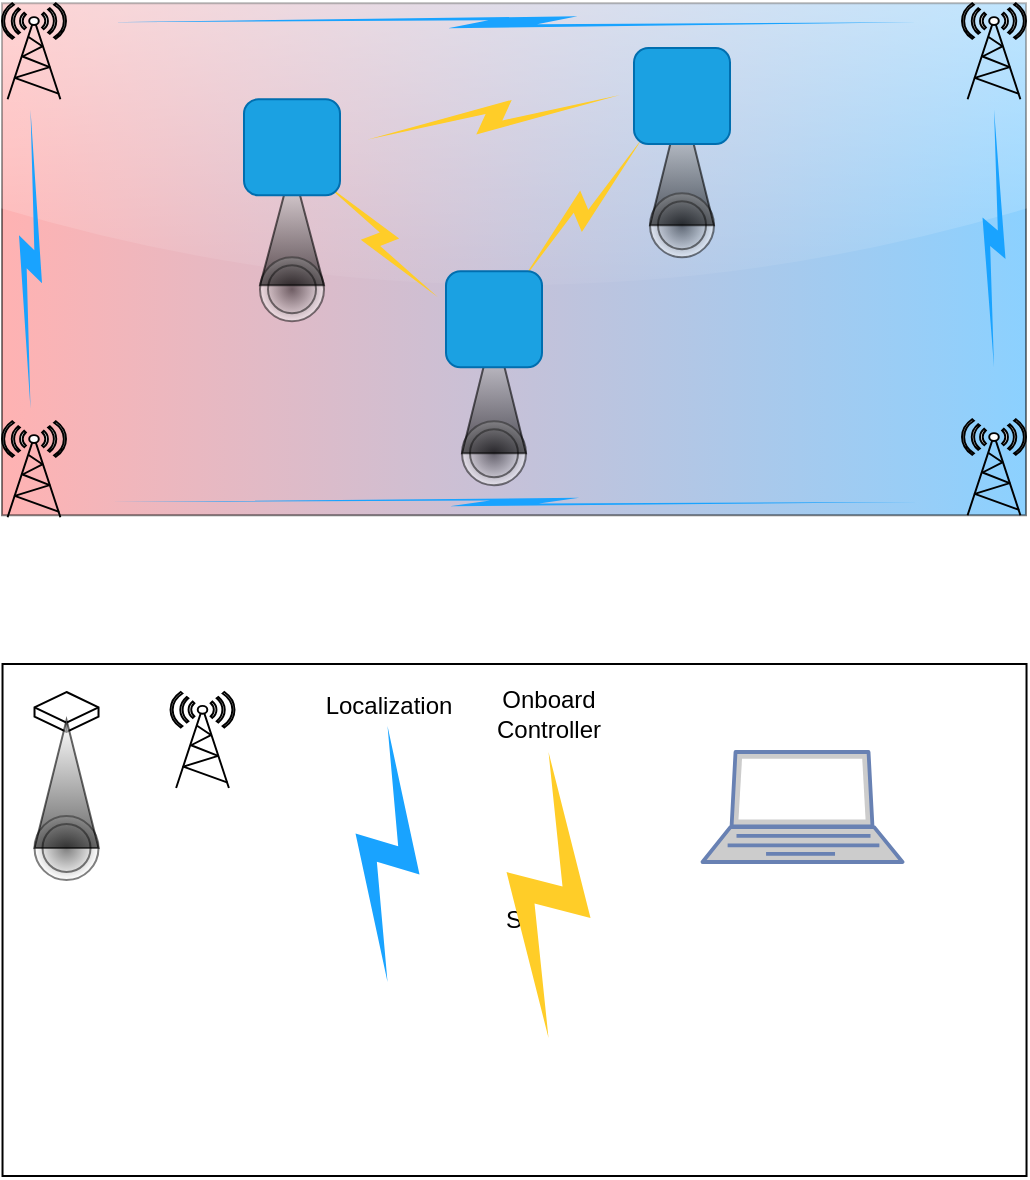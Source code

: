 <mxfile version="24.0.5" type="device" pages="3">
  <diagram id="3228e29e-7158-1315-38df-8450db1d8a1d" name="Main">
    <mxGraphModel dx="1816" dy="2420" grid="1" gridSize="7" guides="1" tooltips="1" connect="1" arrows="1" fold="1" page="1" pageScale="1" pageWidth="1169" pageHeight="827" background="none" math="0" shadow="0">
      <root>
        <mxCell id="0" />
        <mxCell id="1" parent="0" />
        <mxCell id="9ZIgte_eGP6Cs3WeKvQb-21779" value="S" style="rounded=0;whiteSpace=wrap;html=1;glass=0;gradientDirection=east;strokeColor=#000000;fillColor=#FFFFFF;" parent="1" vertex="1">
          <mxGeometry x="357.26" y="-1155" width="512" height="256" as="geometry" />
        </mxCell>
        <mxCell id="9ZIgte_eGP6Cs3WeKvQb-21687" value="" style="rounded=0;whiteSpace=wrap;html=1;glass=1;gradientColor=#19A3FF;fillColor=#FF6666;gradientDirection=east;opacity=50;" parent="1" vertex="1">
          <mxGeometry x="357" y="-1485.38" width="512" height="256" as="geometry" />
        </mxCell>
        <mxCell id="9ZIgte_eGP6Cs3WeKvQb-21750" value="" style="ellipse;shape=doubleEllipse;whiteSpace=wrap;html=1;gradientColor=#FFFFFF;gradientDirection=radial;fillColor=#000000;opacity=50;" parent="1" vertex="1">
          <mxGeometry x="373.26" y="-1079" width="32" height="32" as="geometry" />
        </mxCell>
        <mxCell id="9ZIgte_eGP6Cs3WeKvQb-21751" value="" style="html=1;whiteSpace=wrap;shape=isoCube2;backgroundOutline=1;isoAngle=15;gradientDirection=south;" parent="1" vertex="1">
          <mxGeometry x="373.26" y="-1141" width="32" height="20" as="geometry" />
        </mxCell>
        <mxCell id="9ZIgte_eGP6Cs3WeKvQb-21752" value="" style="triangle;whiteSpace=wrap;html=1;rotation=-90;gradientColor=default;gradientDirection=west;fillColor=default;opacity=60;" parent="1" vertex="1">
          <mxGeometry x="357.26" y="-1111" width="64" height="32" as="geometry" />
        </mxCell>
        <mxCell id="9ZIgte_eGP6Cs3WeKvQb-21759" value="" style="ellipse;shape=doubleEllipse;whiteSpace=wrap;html=1;gradientColor=#FFFFFF;gradientDirection=radial;fillColor=#000000;opacity=50;" parent="1" vertex="1">
          <mxGeometry x="587" y="-1276.38" width="32" height="32" as="geometry" />
        </mxCell>
        <mxCell id="9ZIgte_eGP6Cs3WeKvQb-21761" value="" style="triangle;whiteSpace=wrap;html=1;rotation=-90;gradientColor=default;gradientDirection=west;fillColor=default;opacity=60;" parent="1" vertex="1">
          <mxGeometry x="571" y="-1308.38" width="64" height="32" as="geometry" />
        </mxCell>
        <mxCell id="9ZIgte_eGP6Cs3WeKvQb-21762" value="" style="ellipse;shape=doubleEllipse;whiteSpace=wrap;html=1;gradientColor=#FFFFFF;gradientDirection=radial;fillColor=#000000;opacity=50;" parent="1" vertex="1">
          <mxGeometry x="681" y="-1390.38" width="32" height="32" as="geometry" />
        </mxCell>
        <mxCell id="9ZIgte_eGP6Cs3WeKvQb-21764" value="" style="triangle;whiteSpace=wrap;html=1;rotation=-90;gradientColor=default;gradientDirection=west;fillColor=default;opacity=60;" parent="1" vertex="1">
          <mxGeometry x="665" y="-1422.38" width="64" height="32" as="geometry" />
        </mxCell>
        <mxCell id="9ZIgte_eGP6Cs3WeKvQb-21765" value="" style="ellipse;shape=doubleEllipse;whiteSpace=wrap;html=1;gradientColor=#FFFFFF;gradientDirection=radial;fillColor=#000000;opacity=50;" parent="1" vertex="1">
          <mxGeometry x="486" y="-1358.38" width="32" height="32" as="geometry" />
        </mxCell>
        <mxCell id="9ZIgte_eGP6Cs3WeKvQb-21767" value="" style="triangle;whiteSpace=wrap;html=1;rotation=-90;gradientColor=default;gradientDirection=west;fillColor=default;opacity=60;" parent="1" vertex="1">
          <mxGeometry x="472" y="-1390.38" width="60" height="32" as="geometry" />
        </mxCell>
        <mxCell id="9ZIgte_eGP6Cs3WeKvQb-21774" value="" style="verticalAlign=top;verticalLabelPosition=bottom;labelPosition=center;align=center;html=1;outlineConnect=0;gradientDirection=north;strokeWidth=2;shape=mxgraph.networks.radio_tower;" parent="1" vertex="1">
          <mxGeometry x="357" y="-1485.38" width="32" height="48" as="geometry" />
        </mxCell>
        <mxCell id="9ZIgte_eGP6Cs3WeKvQb-21775" value="" style="verticalAlign=top;verticalLabelPosition=bottom;labelPosition=center;align=center;html=1;outlineConnect=0;gradientDirection=north;strokeWidth=2;shape=mxgraph.networks.radio_tower;" parent="1" vertex="1">
          <mxGeometry x="441.26" y="-1141" width="32" height="48" as="geometry" />
        </mxCell>
        <mxCell id="9ZIgte_eGP6Cs3WeKvQb-21777" value="" style="verticalAlign=top;verticalLabelPosition=bottom;labelPosition=center;align=center;html=1;outlineConnect=0;gradientDirection=north;strokeWidth=2;shape=mxgraph.networks.radio_tower;" parent="1" vertex="1">
          <mxGeometry x="357" y="-1276.38" width="32" height="48" as="geometry" />
        </mxCell>
        <mxCell id="9ZIgte_eGP6Cs3WeKvQb-21778" value="" style="verticalAlign=top;verticalLabelPosition=bottom;labelPosition=center;align=center;html=1;outlineConnect=0;gradientDirection=north;strokeWidth=2;shape=mxgraph.networks.radio_tower;" parent="1" vertex="1">
          <mxGeometry x="837" y="-1277.38" width="32" height="48" as="geometry" />
        </mxCell>
        <mxCell id="9ZIgte_eGP6Cs3WeKvQb-21782" value="" style="verticalAlign=top;verticalLabelPosition=bottom;labelPosition=center;align=center;html=1;outlineConnect=0;gradientDirection=north;strokeWidth=2;shape=mxgraph.networks.comm_link;fillColor=#FFCD28;strokeColor=none;gradientColor=none;rotation=80;" parent="1" vertex="1">
          <mxGeometry x="596" y="-1492.38" width="14" height="128" as="geometry" />
        </mxCell>
        <mxCell id="9ZIgte_eGP6Cs3WeKvQb-21785" value="" style="verticalAlign=top;verticalLabelPosition=bottom;labelPosition=center;align=center;html=1;outlineConnect=0;gradientDirection=north;strokeWidth=2;shape=mxgraph.networks.radio_tower;" parent="1" vertex="1">
          <mxGeometry x="837" y="-1485.38" width="32" height="48" as="geometry" />
        </mxCell>
        <mxCell id="9ZIgte_eGP6Cs3WeKvQb-21786" value="Localization" style="text;html=1;align=center;verticalAlign=middle;resizable=0;points=[];autosize=1;strokeColor=none;fillColor=none;" parent="1" vertex="1">
          <mxGeometry x="508.26" y="-1152" width="84" height="35" as="geometry" />
        </mxCell>
        <mxCell id="9ZIgte_eGP6Cs3WeKvQb-21787" value="" style="verticalAlign=top;verticalLabelPosition=bottom;labelPosition=center;align=center;html=1;outlineConnect=0;gradientDirection=north;strokeWidth=2;shape=mxgraph.networks.comm_link;fillColor=#19A3FF;strokeColor=none;" parent="1" vertex="1">
          <mxGeometry x="533.76" y="-1124" width="32" height="128" as="geometry" />
        </mxCell>
        <mxCell id="9ZIgte_eGP6Cs3WeKvQb-21788" value="Onboard&lt;br&gt;Controller" style="text;html=1;align=center;verticalAlign=middle;resizable=0;points=[];autosize=1;strokeColor=none;fillColor=none;" parent="1" vertex="1">
          <mxGeometry x="595.26" y="-1154.5" width="70" height="49" as="geometry" />
        </mxCell>
        <mxCell id="9ZIgte_eGP6Cs3WeKvQb-21791" value="" style="verticalAlign=top;verticalLabelPosition=bottom;labelPosition=center;align=center;html=1;outlineConnect=0;gradientDirection=north;strokeWidth=2;shape=mxgraph.networks.comm_link;fillColor=#FFCD28;strokeColor=none;gradientColor=none;rotation=135;" parent="1" vertex="1">
          <mxGeometry x="539" y="-1408.38" width="14" height="82" as="geometry" />
        </mxCell>
        <mxCell id="9ZIgte_eGP6Cs3WeKvQb-21793" value="" style="verticalAlign=top;verticalLabelPosition=bottom;labelPosition=center;align=center;html=1;outlineConnect=0;gradientDirection=north;strokeWidth=2;shape=mxgraph.networks.comm_link;fillColor=#FFCD28;strokeColor=none;gradientColor=none;rotation=40;" parent="1" vertex="1">
          <mxGeometry x="639.5" y="-1429.38" width="14" height="96" as="geometry" />
        </mxCell>
        <mxCell id="9ZIgte_eGP6Cs3WeKvQb-21795" value="" style="verticalAlign=top;verticalLabelPosition=bottom;labelPosition=center;align=center;html=1;outlineConnect=0;gradientDirection=north;strokeWidth=2;shape=mxgraph.networks.comm_link;fillColor=#FFCD28;strokeColor=none;gradientColor=none;rotation=0;" parent="1" vertex="1">
          <mxGeometry x="609.26" y="-1111" width="42" height="143" as="geometry" />
        </mxCell>
        <mxCell id="9ZIgte_eGP6Cs3WeKvQb-21796" value="" style="verticalAlign=top;verticalLabelPosition=bottom;labelPosition=center;align=center;html=1;outlineConnect=0;gradientDirection=north;strokeWidth=2;shape=mxgraph.networks.comm_link;fillColor=#19A3FF;strokeColor=none;rotation=90;" parent="1" vertex="1">
          <mxGeometry x="609.38" y="-1678.38" width="6" height="405" as="geometry" />
        </mxCell>
        <mxCell id="9ZIgte_eGP6Cs3WeKvQb-21797" value="" style="verticalAlign=top;verticalLabelPosition=bottom;labelPosition=center;align=center;html=1;outlineConnect=0;gradientDirection=north;strokeWidth=2;shape=mxgraph.networks.comm_link;fillColor=#19A3FF;strokeColor=none;rotation=90;" parent="1" vertex="1">
          <mxGeometry x="611.13" y="-1438.5" width="4.25" height="405" as="geometry" />
        </mxCell>
        <mxCell id="9ZIgte_eGP6Cs3WeKvQb-21798" value="" style="verticalAlign=top;verticalLabelPosition=bottom;labelPosition=center;align=center;html=1;outlineConnect=0;gradientDirection=north;strokeWidth=2;shape=mxgraph.networks.comm_link;fillColor=#19A3FF;strokeColor=none;rotation=0;" parent="1" vertex="1">
          <mxGeometry x="365.5" y="-1432.13" width="11.5" height="149.5" as="geometry" />
        </mxCell>
        <mxCell id="9ZIgte_eGP6Cs3WeKvQb-21799" value="" style="verticalAlign=top;verticalLabelPosition=bottom;labelPosition=center;align=center;html=1;outlineConnect=0;gradientDirection=north;strokeWidth=2;shape=mxgraph.networks.comm_link;fillColor=#19A3FF;strokeColor=none;rotation=0;" parent="1" vertex="1">
          <mxGeometry x="847.25" y="-1432.38" width="11.5" height="129" as="geometry" />
        </mxCell>
        <mxCell id="9ZIgte_eGP6Cs3WeKvQb-21800" value="" style="fontColor=#0066CC;verticalAlign=top;verticalLabelPosition=bottom;labelPosition=center;align=center;html=1;outlineConnect=0;fillColor=#CCCCCC;strokeColor=#6881B3;gradientColor=none;gradientDirection=north;strokeWidth=2;shape=mxgraph.networks.laptop;" parent="1" vertex="1">
          <mxGeometry x="707.26" y="-1111" width="100" height="55" as="geometry" />
        </mxCell>
        <mxCell id="wJ12J2Tnx4nt86BV1SXh-1" value="" style="rounded=1;whiteSpace=wrap;html=1;fillColor=#1ba1e2;fontColor=#ffffff;strokeColor=#006EAF;" parent="1" vertex="1">
          <mxGeometry x="673" y="-1463" width="48" height="48" as="geometry" />
        </mxCell>
        <mxCell id="wJ12J2Tnx4nt86BV1SXh-2" value="" style="shape=image;html=1;verticalAlign=top;verticalLabelPosition=bottom;labelBackgroundColor=#ffffff;imageAspect=0;aspect=fixed;image=https://cdn1.iconfinder.com/data/icons/vehicle-37/24/Drone-128.png" parent="1" vertex="1">
          <mxGeometry x="681" y="-1455" width="32" height="32" as="geometry" />
        </mxCell>
        <mxCell id="wJ12J2Tnx4nt86BV1SXh-11" value="" style="rounded=1;whiteSpace=wrap;html=1;fillColor=#1ba1e2;fontColor=#ffffff;strokeColor=#006EAF;" parent="1" vertex="1">
          <mxGeometry x="478" y="-1437.38" width="48" height="48" as="geometry" />
        </mxCell>
        <mxCell id="wJ12J2Tnx4nt86BV1SXh-12" value="" style="shape=image;html=1;verticalAlign=top;verticalLabelPosition=bottom;labelBackgroundColor=#ffffff;imageAspect=0;aspect=fixed;image=https://cdn1.iconfinder.com/data/icons/vehicle-37/24/Drone-128.png" parent="1" vertex="1">
          <mxGeometry x="486" y="-1429.38" width="32" height="32" as="geometry" />
        </mxCell>
        <mxCell id="wJ12J2Tnx4nt86BV1SXh-13" value="" style="rounded=1;whiteSpace=wrap;html=1;fillColor=#1ba1e2;fontColor=#ffffff;strokeColor=#006EAF;" parent="1" vertex="1">
          <mxGeometry x="579" y="-1351.38" width="48" height="48" as="geometry" />
        </mxCell>
        <mxCell id="wJ12J2Tnx4nt86BV1SXh-14" value="" style="shape=image;html=1;verticalAlign=top;verticalLabelPosition=bottom;labelBackgroundColor=#ffffff;imageAspect=0;aspect=fixed;image=https://cdn1.iconfinder.com/data/icons/vehicle-37/24/Drone-128.png" parent="1" vertex="1">
          <mxGeometry x="587" y="-1343.38" width="32" height="32" as="geometry" />
        </mxCell>
      </root>
    </mxGraphModel>
  </diagram>
  <diagram id="abylQsp0k-ore7WknI2Y" name="Pipeline">
    <mxGraphModel dx="-745" dy="2664" grid="1" gridSize="10" guides="1" tooltips="1" connect="1" arrows="1" fold="1" page="1" pageScale="1" pageWidth="850" pageHeight="1100" math="0" shadow="0">
      <root>
        <mxCell id="0" />
        <mxCell id="1" parent="0" />
        <mxCell id="Kj5KFgZ0lVW4899rqYF9-1" value="" style="rounded=1;whiteSpace=wrap;html=1;fillColor=#b0e3e6;strokeColor=#0e8088;" parent="1" vertex="1">
          <mxGeometry x="2157" y="-1810" width="431" height="562.12" as="geometry" />
        </mxCell>
        <mxCell id="Kj5KFgZ0lVW4899rqYF9-2" value="Crazyflie" style="rounded=1;whiteSpace=wrap;html=1;" parent="1" vertex="1">
          <mxGeometry x="2244.5" y="-1522" width="256" height="128" as="geometry" />
        </mxCell>
        <mxCell id="Kj5KFgZ0lVW4899rqYF9-3" value="STM32" style="rounded=0;whiteSpace=wrap;html=1;fillColor=#1ba1e2;fontColor=#ffffff;strokeColor=#006EAF;" parent="1" vertex="1">
          <mxGeometry x="2286.5" y="-1482" width="48" height="48" as="geometry" />
        </mxCell>
        <mxCell id="IKYmzdzaYqqCpakKSA4x-17" style="edgeStyle=orthogonalEdgeStyle;rounded=0;orthogonalLoop=1;jettySize=auto;html=1;exitX=1;exitY=1;exitDx=0;exitDy=0;strokeColor=#ff0000;align=center;verticalAlign=middle;fontFamily=Helvetica;fontSize=11;fontColor=default;labelBackgroundColor=default;endArrow=classic;flowAnimation=1;entryX=-0.002;entryY=0.694;entryDx=0;entryDy=0;entryPerimeter=0;strokeWidth=3;opacity=50;dashed=1;dashPattern=1 1;" edge="1" parent="1" source="Kj5KFgZ0lVW4899rqYF9-4" target="Kj5KFgZ0lVW4899rqYF9-12">
          <mxGeometry relative="1" as="geometry">
            <mxPoint x="2731" y="-997.88" as="targetPoint" />
            <Array as="points">
              <mxPoint x="2621" y="-1433.88" />
              <mxPoint x="2621" y="-727.88" />
              <mxPoint x="2921" y="-727.88" />
              <mxPoint x="2921" y="-1065.88" />
            </Array>
          </mxGeometry>
        </mxCell>
        <mxCell id="Kj5KFgZ0lVW4899rqYF9-4" value="NRF51" style="rounded=0;whiteSpace=wrap;html=1;fillColor=#1ba1e2;fontColor=#ffffff;strokeColor=#006EAF;" parent="1" vertex="1">
          <mxGeometry x="2426.5" y="-1482" width="48" height="48" as="geometry" />
        </mxCell>
        <mxCell id="Kj5KFgZ0lVW4899rqYF9-5" value="AI Deck" style="rounded=1;whiteSpace=wrap;html=1;" parent="1" vertex="1">
          <mxGeometry x="2239.5" y="-1759" width="266" height="171" as="geometry" />
        </mxCell>
        <mxCell id="Kj5KFgZ0lVW4899rqYF9-6" value="&lt;font style=&quot;font-size: 12px;&quot;&gt;Loco&lt;/font&gt;" style="rounded=1;whiteSpace=wrap;html=1;" parent="1" vertex="1">
          <mxGeometry x="2243" y="-1382" width="259" height="32.38" as="geometry" />
        </mxCell>
        <mxCell id="Kj5KFgZ0lVW4899rqYF9-7" value="GAP8" style="rounded=0;whiteSpace=wrap;html=1;fillColor=#1ba1e2;fontColor=#ffffff;strokeColor=#006EAF;" parent="1" vertex="1">
          <mxGeometry x="2286.5" y="-1691" width="48" height="48" as="geometry" />
        </mxCell>
        <mxCell id="Kj5KFgZ0lVW4899rqYF9-8" value="NINA" style="rounded=0;whiteSpace=wrap;html=1;fillColor=#1ba1e2;fontColor=#ffffff;strokeColor=#006EAF;" parent="1" vertex="1">
          <mxGeometry x="2426.5" y="-1692" width="48" height="48" as="geometry" />
        </mxCell>
        <mxCell id="Kj5KFgZ0lVW4899rqYF9-9" value="" style="rounded=1;whiteSpace=wrap;html=1;fillColor=#b0e3e6;strokeColor=#0e8088;" parent="1" vertex="1">
          <mxGeometry x="2892" y="-1687.88" width="909" height="980" as="geometry" />
        </mxCell>
        <mxCell id="Kj5KFgZ0lVW4899rqYF9-10" value="" style="fontColor=#0066CC;verticalAlign=top;verticalLabelPosition=bottom;labelPosition=center;align=center;html=1;outlineConnect=0;fillColor=#CCCCCC;strokeColor=#6881B3;gradientColor=none;gradientDirection=north;strokeWidth=2;shape=mxgraph.networks.laptop;aspect=fixed;" parent="1" vertex="1">
          <mxGeometry x="3411" y="-918.68" width="256" height="140.8" as="geometry" />
        </mxCell>
        <mxCell id="Kj5KFgZ0lVW4899rqYF9-11" style="edgeStyle=orthogonalEdgeStyle;rounded=0;orthogonalLoop=1;jettySize=auto;html=1;entryX=1;entryY=0.5;entryDx=0;entryDy=0;fillColor=#008a00;strokeColor=#000000;strokeWidth=4;flowAnimation=1;opacity=25;" parent="1" source="Kj5KFgZ0lVW4899rqYF9-12" target="Kj5KFgZ0lVW4899rqYF9-4" edge="1">
          <mxGeometry relative="1" as="geometry">
            <Array as="points">
              <mxPoint x="2647" y="-1102.88" />
              <mxPoint x="2647" y="-1457.88" />
            </Array>
          </mxGeometry>
        </mxCell>
        <mxCell id="IKYmzdzaYqqCpakKSA4x-10" style="edgeStyle=orthogonalEdgeStyle;rounded=0;orthogonalLoop=1;jettySize=auto;html=1;strokeColor=#005700;align=center;verticalAlign=middle;fontFamily=Helvetica;fontSize=11;fontColor=default;labelBackgroundColor=default;endArrow=classic;flowAnimation=1;strokeWidth=3;fillColor=#008a00;entryX=1.016;entryY=0.101;entryDx=0;entryDy=0;entryPerimeter=0;" edge="1" parent="1" target="Kj5KFgZ0lVW4899rqYF9-4">
          <mxGeometry relative="1" as="geometry">
            <mxPoint x="2922" y="-1086.64" as="sourcePoint" />
            <mxPoint x="2611" y="-1477.88" as="targetPoint" />
            <Array as="points">
              <mxPoint x="2791" y="-1086.88" />
              <mxPoint x="2791" y="-1477.88" />
              <mxPoint x="2631" y="-1477.88" />
            </Array>
          </mxGeometry>
        </mxCell>
        <mxCell id="Kj5KFgZ0lVW4899rqYF9-12" value="" style="html=1;strokeWidth=1;shadow=0;dashed=0;shape=mxgraph.ios7.misc.bluetooth;fillColor=#007AFF;strokeColor=none;buttonText=;strokeColor2=#222222;fontColor=#222222;fontSize=8;verticalLabelPosition=bottom;verticalAlign=top;align=center;sketch=0;" parent="1" vertex="1">
          <mxGeometry x="2920" y="-1130.5" width="81" height="92.62" as="geometry" />
        </mxCell>
        <mxCell id="Kj5KFgZ0lVW4899rqYF9-13" value="" style="html=1;verticalLabelPosition=bottom;align=center;labelBackgroundColor=#ffffff;verticalAlign=top;strokeWidth=2;strokeColor=#0080F0;shadow=0;dashed=0;shape=mxgraph.ios7.icons.wifi;pointerEvents=1;aspect=fixed;" parent="1" vertex="1">
          <mxGeometry x="2937" y="-1611.8" width="64" height="53.92" as="geometry" />
        </mxCell>
        <mxCell id="Kj5KFgZ0lVW4899rqYF9-14" value="Himax&lt;br&gt;320×320" style="rounded=0;whiteSpace=wrap;html=1;fillColor=#1ba1e2;fontColor=#ffffff;strokeColor=#006EAF;" parent="1" vertex="1">
          <mxGeometry x="2356.5" y="-1789" width="48" height="48" as="geometry" />
        </mxCell>
        <mxCell id="Kj5KFgZ0lVW4899rqYF9-17" value="Business&lt;br&gt;Logic" style="text;html=1;align=center;verticalAlign=middle;resizable=0;points=[];autosize=1;strokeColor=none;fillColor=none;" parent="1" vertex="1">
          <mxGeometry x="3541" y="-1239.88" width="70" height="40" as="geometry" />
        </mxCell>
        <mxCell id="Kj5KFgZ0lVW4899rqYF9-18" value="" style="rounded=0;whiteSpace=wrap;html=1;" parent="1" vertex="1">
          <mxGeometry x="3109" y="-1254.88" width="210" height="128.62" as="geometry" />
        </mxCell>
        <mxCell id="Kj5KFgZ0lVW4899rqYF9-19" value="&lt;div&gt;gap8.bin&lt;/div&gt;" style="ellipse;whiteSpace=wrap;html=1;" parent="1" vertex="1">
          <mxGeometry x="3011" y="-1206.07" width="63" height="31" as="geometry" />
        </mxCell>
        <mxCell id="Kj5KFgZ0lVW4899rqYF9-20" value="&lt;div&gt;stm32.bin&lt;/div&gt;" style="ellipse;whiteSpace=wrap;html=1;" parent="1" vertex="1">
          <mxGeometry x="3011" y="-1043.88" width="63" height="31" as="geometry" />
        </mxCell>
        <mxCell id="Kj5KFgZ0lVW4899rqYF9-21" value="" style="rounded=0;whiteSpace=wrap;html=1;" parent="1" vertex="1">
          <mxGeometry x="3116" y="-1064.88" width="210" height="128.62" as="geometry" />
        </mxCell>
        <mxCell id="Kj5KFgZ0lVW4899rqYF9-22" value="" style="rounded=0;whiteSpace=wrap;html=1;" parent="1" vertex="1">
          <mxGeometry x="3417.5" y="-1199.88" width="329" height="222" as="geometry" />
        </mxCell>
        <mxCell id="Kj5KFgZ0lVW4899rqYF9-23" value="main.c" style="ellipse;whiteSpace=wrap;html=1;" parent="1" vertex="1">
          <mxGeometry x="3235" y="-1165.88" width="63" height="31" as="geometry" />
        </mxCell>
        <mxCell id="AtxhRvOjIkDFr8ttRG78-26" style="edgeStyle=orthogonalEdgeStyle;rounded=0;orthogonalLoop=1;jettySize=auto;html=1;exitX=0.5;exitY=0;exitDx=0;exitDy=0;entryX=0.5;entryY=1;entryDx=0;entryDy=0;strokeColor=default;align=center;verticalAlign=middle;fontFamily=Helvetica;fontSize=11;fontColor=default;labelBackgroundColor=default;endArrow=classic;flowAnimation=1;" edge="1" parent="1" source="Kj5KFgZ0lVW4899rqYF9-25" target="Kj5KFgZ0lVW4899rqYF9-26">
          <mxGeometry relative="1" as="geometry" />
        </mxCell>
        <mxCell id="Kj5KFgZ0lVW4899rqYF9-25" value="&lt;div&gt;stm32_lib.c&lt;/div&gt;" style="ellipse;whiteSpace=wrap;html=1;" parent="1" vertex="1">
          <mxGeometry x="3242" y="-987.07" width="63" height="31" as="geometry" />
        </mxCell>
        <mxCell id="Kj5KFgZ0lVW4899rqYF9-26" value="main.c" style="ellipse;whiteSpace=wrap;html=1;" parent="1" vertex="1">
          <mxGeometry x="3242" y="-1047.07" width="63" height="31" as="geometry" />
        </mxCell>
        <mxCell id="AtxhRvOjIkDFr8ttRG78-24" style="edgeStyle=orthogonalEdgeStyle;rounded=0;orthogonalLoop=1;jettySize=auto;html=1;exitX=0.5;exitY=1;exitDx=0;exitDy=0;strokeColor=default;align=center;verticalAlign=middle;fontFamily=Helvetica;fontSize=11;fontColor=default;labelBackgroundColor=default;endArrow=classic;flowAnimation=1;" edge="1" parent="1" source="Kj5KFgZ0lVW4899rqYF9-28" target="Kj5KFgZ0lVW4899rqYF9-23">
          <mxGeometry relative="1" as="geometry" />
        </mxCell>
        <mxCell id="Kj5KFgZ0lVW4899rqYF9-28" value="&lt;div&gt;gap8_lib.c&lt;/div&gt;" style="ellipse;whiteSpace=wrap;html=1;" parent="1" vertex="1">
          <mxGeometry x="3235" y="-1242.88" width="63" height="31" as="geometry" />
        </mxCell>
        <mxCell id="Kj5KFgZ0lVW4899rqYF9-29" style="edgeStyle=orthogonalEdgeStyle;rounded=0;orthogonalLoop=1;jettySize=auto;html=1;exitX=0.5;exitY=1;exitDx=0;exitDy=0;exitPerimeter=0;entryX=0.5;entryY=1;entryDx=0;entryDy=0;flowAnimation=1;" parent="1" source="Kj5KFgZ0lVW4899rqYF9-30" target="Kj5KFgZ0lVW4899rqYF9-20" edge="1">
          <mxGeometry relative="1" as="geometry">
            <Array as="points">
              <mxPoint x="3162" y="-952.88" />
              <mxPoint x="3162" y="-917.88" />
              <mxPoint x="3043" y="-917.88" />
            </Array>
          </mxGeometry>
        </mxCell>
        <mxCell id="Kj5KFgZ0lVW4899rqYF9-30" value="BUILD&lt;br&gt;gap32" style="shape=cylinder3;whiteSpace=wrap;html=1;boundedLbl=1;backgroundOutline=1;size=15;" parent="1" vertex="1">
          <mxGeometry x="3140" y="-1028.38" width="57" height="75.31" as="geometry" />
        </mxCell>
        <mxCell id="Kj5KFgZ0lVW4899rqYF9-31" style="edgeStyle=orthogonalEdgeStyle;rounded=0;orthogonalLoop=1;jettySize=auto;html=1;exitX=0.5;exitY=1;exitDx=0;exitDy=0;exitPerimeter=0;entryX=0.5;entryY=1;entryDx=0;entryDy=0;flowAnimation=1;" parent="1" source="Kj5KFgZ0lVW4899rqYF9-32" target="Kj5KFgZ0lVW4899rqYF9-19" edge="1">
          <mxGeometry relative="1" as="geometry">
            <Array as="points">
              <mxPoint x="3162" y="-1106.88" />
              <mxPoint x="3043" y="-1106.88" />
            </Array>
          </mxGeometry>
        </mxCell>
        <mxCell id="Kj5KFgZ0lVW4899rqYF9-32" value="BUILD&lt;br&gt;gap8" style="shape=cylinder3;whiteSpace=wrap;html=1;boundedLbl=1;backgroundOutline=1;size=15;" parent="1" vertex="1">
          <mxGeometry x="3133" y="-1225.88" width="57" height="84" as="geometry" />
        </mxCell>
        <mxCell id="AtxhRvOjIkDFr8ttRG78-23" style="edgeStyle=orthogonalEdgeStyle;rounded=0;orthogonalLoop=1;jettySize=auto;html=1;exitX=0;exitY=0.5;exitDx=0;exitDy=0;strokeColor=default;align=center;verticalAlign=middle;fontFamily=Helvetica;fontSize=11;fontColor=default;labelBackgroundColor=default;endArrow=classic;flowAnimation=1;" edge="1" parent="1" source="Kj5KFgZ0lVW4899rqYF9-34" target="Kj5KFgZ0lVW4899rqYF9-23">
          <mxGeometry relative="1" as="geometry" />
        </mxCell>
        <mxCell id="XlngGC2TMZ_8KCzDN6Xe-7" style="edgeStyle=orthogonalEdgeStyle;rounded=0;orthogonalLoop=1;jettySize=auto;html=1;exitX=1;exitY=0.5;exitDx=0;exitDy=0;entryX=0.5;entryY=1;entryDx=0;entryDy=0;strokeColor=default;align=center;verticalAlign=middle;fontFamily=Helvetica;fontSize=11;fontColor=default;labelBackgroundColor=default;endArrow=classic;flowAnimation=1;" edge="1" parent="1" source="Kj5KFgZ0lVW4899rqYF9-34" target="IKYmzdzaYqqCpakKSA4x-18">
          <mxGeometry relative="1" as="geometry" />
        </mxCell>
        <mxCell id="Kj5KFgZ0lVW4899rqYF9-34" value="&lt;div&gt;gap8.c&lt;/div&gt;" style="ellipse;whiteSpace=wrap;html=1;" parent="1" vertex="1">
          <mxGeometry x="3447" y="-1165.88" width="112" height="31" as="geometry" />
        </mxCell>
        <mxCell id="AtxhRvOjIkDFr8ttRG78-20" style="edgeStyle=orthogonalEdgeStyle;rounded=0;orthogonalLoop=1;jettySize=auto;html=1;exitX=0.5;exitY=0;exitDx=0;exitDy=0;entryX=0.5;entryY=1;entryDx=0;entryDy=0;strokeColor=default;align=center;verticalAlign=middle;fontFamily=Helvetica;fontSize=11;fontColor=default;labelBackgroundColor=default;endArrow=classic;flowAnimation=1;" edge="1" parent="1" source="Kj5KFgZ0lVW4899rqYF9-39" target="Kj5KFgZ0lVW4899rqYF9-34">
          <mxGeometry relative="1" as="geometry" />
        </mxCell>
        <mxCell id="AtxhRvOjIkDFr8ttRG78-21" style="edgeStyle=orthogonalEdgeStyle;rounded=0;orthogonalLoop=1;jettySize=auto;html=1;entryX=0.5;entryY=0;entryDx=0;entryDy=0;strokeColor=default;align=center;verticalAlign=middle;fontFamily=Helvetica;fontSize=11;fontColor=default;labelBackgroundColor=default;endArrow=classic;flowAnimation=1;" edge="1" parent="1" source="Kj5KFgZ0lVW4899rqYF9-39" target="Kj5KFgZ0lVW4899rqYF9-42">
          <mxGeometry relative="1" as="geometry" />
        </mxCell>
        <mxCell id="Kj5KFgZ0lVW4899rqYF9-39" value="&lt;div&gt;CPX_COMM.c&lt;/div&gt;" style="ellipse;whiteSpace=wrap;html=1;" parent="1" vertex="1">
          <mxGeometry x="3447" y="-1106.88" width="112" height="31" as="geometry" />
        </mxCell>
        <mxCell id="AtxhRvOjIkDFr8ttRG78-19" style="edgeStyle=orthogonalEdgeStyle;rounded=0;orthogonalLoop=1;jettySize=auto;html=1;entryX=1;entryY=0.5;entryDx=0;entryDy=0;strokeColor=default;align=center;verticalAlign=middle;fontFamily=Helvetica;fontSize=11;fontColor=default;labelBackgroundColor=default;endArrow=classic;flowAnimation=1;" edge="1" parent="1" source="Kj5KFgZ0lVW4899rqYF9-41" target="Kj5KFgZ0lVW4899rqYF9-42">
          <mxGeometry relative="1" as="geometry" />
        </mxCell>
        <mxCell id="Kj5KFgZ0lVW4899rqYF9-41" value="CFTP_COMM.c" style="ellipse;whiteSpace=wrap;html=1;" parent="1" vertex="1">
          <mxGeometry x="3615" y="-1018.07" width="112" height="31" as="geometry" />
        </mxCell>
        <mxCell id="AtxhRvOjIkDFr8ttRG78-22" style="edgeStyle=orthogonalEdgeStyle;rounded=0;orthogonalLoop=1;jettySize=auto;html=1;exitX=0;exitY=0.5;exitDx=0;exitDy=0;entryX=1;entryY=0.5;entryDx=0;entryDy=0;strokeColor=default;align=center;verticalAlign=middle;fontFamily=Helvetica;fontSize=11;fontColor=default;labelBackgroundColor=default;endArrow=classic;flowAnimation=1;" edge="1" parent="1" source="Kj5KFgZ0lVW4899rqYF9-42" target="Kj5KFgZ0lVW4899rqYF9-26">
          <mxGeometry relative="1" as="geometry" />
        </mxCell>
        <mxCell id="XlngGC2TMZ_8KCzDN6Xe-8" style="edgeStyle=orthogonalEdgeStyle;rounded=0;orthogonalLoop=1;jettySize=auto;html=1;exitX=1;exitY=0;exitDx=0;exitDy=0;entryX=0.75;entryY=1;entryDx=0;entryDy=0;strokeColor=default;align=center;verticalAlign=middle;fontFamily=Helvetica;fontSize=11;fontColor=default;labelBackgroundColor=default;endArrow=classic;flowAnimation=1;" edge="1" parent="1" source="Kj5KFgZ0lVW4899rqYF9-42" target="IKYmzdzaYqqCpakKSA4x-18">
          <mxGeometry relative="1" as="geometry">
            <Array as="points">
              <mxPoint x="3543" y="-1067.88" />
              <mxPoint x="3686" y="-1067.88" />
            </Array>
          </mxGeometry>
        </mxCell>
        <mxCell id="Kj5KFgZ0lVW4899rqYF9-42" value="stm32.c" style="ellipse;whiteSpace=wrap;html=1;" parent="1" vertex="1">
          <mxGeometry x="3447" y="-1018.07" width="112" height="31" as="geometry" />
        </mxCell>
        <mxCell id="Kj5KFgZ0lVW4899rqYF9-47" style="edgeStyle=orthogonalEdgeStyle;rounded=0;orthogonalLoop=1;jettySize=auto;html=1;exitX=0;exitY=0.5;exitDx=0;exitDy=0;entryX=0.494;entryY=0.125;entryDx=0;entryDy=0;entryPerimeter=0;flowAnimation=1;" parent="1" edge="1">
          <mxGeometry relative="1" as="geometry">
            <mxPoint x="3034.34" y="-1191.95" as="sourcePoint" />
            <mxPoint x="2971.004" y="-1124.88" as="targetPoint" />
          </mxGeometry>
        </mxCell>
        <mxCell id="Kj5KFgZ0lVW4899rqYF9-48" style="edgeStyle=orthogonalEdgeStyle;rounded=0;orthogonalLoop=1;jettySize=auto;html=1;exitX=0;exitY=0.5;exitDx=0;exitDy=0;entryX=0.435;entryY=0.988;entryDx=0;entryDy=0;entryPerimeter=0;flowAnimation=1;" parent="1" source="Kj5KFgZ0lVW4899rqYF9-20" target="Kj5KFgZ0lVW4899rqYF9-12" edge="1">
          <mxGeometry relative="1" as="geometry">
            <Array as="points">
              <mxPoint x="2991" y="-1028.88" />
              <mxPoint x="2944" y="-1028.88" />
            </Array>
          </mxGeometry>
        </mxCell>
        <mxCell id="Kj5KFgZ0lVW4899rqYF9-49" value="GAP8" style="text;html=1;align=center;verticalAlign=middle;resizable=0;points=[];autosize=1;strokeColor=none;fillColor=none;" parent="1" vertex="1">
          <mxGeometry x="3189" y="-1289.88" width="49" height="35" as="geometry" />
        </mxCell>
        <mxCell id="Kj5KFgZ0lVW4899rqYF9-50" value="STM32" style="text;html=1;align=center;verticalAlign=middle;resizable=0;points=[];autosize=1;strokeColor=none;fillColor=none;" parent="1" vertex="1">
          <mxGeometry x="3193" y="-1099.88" width="56" height="35" as="geometry" />
        </mxCell>
        <mxCell id="Kj5KFgZ0lVW4899rqYF9-53" value="Patch firmware" style="text;html=1;align=center;verticalAlign=middle;resizable=0;points=[];autosize=1;strokeColor=none;fillColor=none;" parent="1" vertex="1">
          <mxGeometry x="2641" y="-1141.88" width="98" height="35" as="geometry" />
        </mxCell>
        <mxCell id="Kj5KFgZ0lVW4899rqYF9-54" value="Flow V2" style="rounded=1;whiteSpace=wrap;html=1;" parent="1" vertex="1">
          <mxGeometry x="2243" y="-1338.38" width="259" height="32.38" as="geometry" />
        </mxCell>
        <mxCell id="Kj5KFgZ0lVW4899rqYF9-55" value="" style="ellipse;shape=cloud;whiteSpace=wrap;html=1;opacity=35;shadow=1;textShadow=1;fillColor=#008a00;fontColor=#ffffff;strokeColor=#005700;" parent="1" vertex="1">
          <mxGeometry x="3333" y="-1271.38" width="78" height="325.5" as="geometry" />
        </mxCell>
        <mxCell id="Kj5KFgZ0lVW4899rqYF9-57" value="" style="rounded=1;whiteSpace=wrap;html=1;fillColor=#b0e3e6;strokeColor=#0e8088;" parent="1" vertex="1">
          <mxGeometry x="2157" y="-1193.88" width="431" height="562.12" as="geometry" />
        </mxCell>
        <mxCell id="Kj5KFgZ0lVW4899rqYF9-58" value="Crazyflie" style="rounded=1;whiteSpace=wrap;html=1;" parent="1" vertex="1">
          <mxGeometry x="2244.5" y="-905.88" width="256" height="128" as="geometry" />
        </mxCell>
        <mxCell id="Kj5KFgZ0lVW4899rqYF9-59" value="STM32" style="rounded=0;whiteSpace=wrap;html=1;fillColor=#1ba1e2;fontColor=#ffffff;strokeColor=#006EAF;" parent="1" vertex="1">
          <mxGeometry x="2286.5" y="-865.88" width="48" height="48" as="geometry" />
        </mxCell>
        <mxCell id="Kj5KFgZ0lVW4899rqYF9-60" value="NRF51" style="rounded=0;whiteSpace=wrap;html=1;fillColor=#1ba1e2;fontColor=#ffffff;strokeColor=#006EAF;" parent="1" vertex="1">
          <mxGeometry x="2426.5" y="-865.88" width="48" height="48" as="geometry" />
        </mxCell>
        <mxCell id="Kj5KFgZ0lVW4899rqYF9-61" value="AI Deck" style="rounded=1;whiteSpace=wrap;html=1;" parent="1" vertex="1">
          <mxGeometry x="2239.5" y="-1142.88" width="266" height="171" as="geometry" />
        </mxCell>
        <mxCell id="Kj5KFgZ0lVW4899rqYF9-62" value="&lt;font style=&quot;font-size: 12px;&quot;&gt;Loco&lt;/font&gt;" style="rounded=1;whiteSpace=wrap;html=1;" parent="1" vertex="1">
          <mxGeometry x="2243" y="-765.88" width="259" height="32.38" as="geometry" />
        </mxCell>
        <mxCell id="Kj5KFgZ0lVW4899rqYF9-75" style="edgeStyle=orthogonalEdgeStyle;rounded=0;orthogonalLoop=1;jettySize=auto;html=1;exitX=0.75;exitY=1;exitDx=0;exitDy=0;entryX=0.75;entryY=0;entryDx=0;entryDy=0;strokeWidth=3;dashed=1;dashPattern=1 1;fillColor=#fa6800;strokeColor=#C73500;opacity=50;flowAnimation=1;" parent="1" source="Kj5KFgZ0lVW4899rqYF9-63" target="Kj5KFgZ0lVW4899rqYF9-59" edge="1">
          <mxGeometry relative="1" as="geometry" />
        </mxCell>
        <mxCell id="Kj5KFgZ0lVW4899rqYF9-63" value="GAP8" style="rounded=0;whiteSpace=wrap;html=1;fillColor=#1ba1e2;fontColor=#ffffff;strokeColor=#006EAF;" parent="1" vertex="1">
          <mxGeometry x="2286.5" y="-1074.88" width="48" height="48" as="geometry" />
        </mxCell>
        <mxCell id="Kj5KFgZ0lVW4899rqYF9-64" value="NINA" style="rounded=0;whiteSpace=wrap;html=1;fillColor=#1ba1e2;fontColor=#ffffff;strokeColor=#006EAF;" parent="1" vertex="1">
          <mxGeometry x="2426.5" y="-1075.88" width="48" height="48" as="geometry" />
        </mxCell>
        <mxCell id="Kj5KFgZ0lVW4899rqYF9-65" value="Himax&lt;br&gt;320×320" style="rounded=0;whiteSpace=wrap;html=1;fillColor=#1ba1e2;fontColor=#ffffff;strokeColor=#006EAF;" parent="1" vertex="1">
          <mxGeometry x="2356.5" y="-1172.88" width="48" height="48" as="geometry" />
        </mxCell>
        <mxCell id="Kj5KFgZ0lVW4899rqYF9-68" value="Flow V2" style="rounded=1;whiteSpace=wrap;html=1;" parent="1" vertex="1">
          <mxGeometry x="2243" y="-722.26" width="259" height="32.38" as="geometry" />
        </mxCell>
        <mxCell id="Kj5KFgZ0lVW4899rqYF9-69" style="edgeStyle=orthogonalEdgeStyle;rounded=0;orthogonalLoop=1;jettySize=auto;html=1;entryX=1;entryY=0.5;entryDx=0;entryDy=0;fillColor=#008a00;strokeColor=#000000;arcSize=37;strokeWidth=4;flowAnimation=1;opacity=25;" parent="1" edge="1">
          <mxGeometry relative="1" as="geometry">
            <Array as="points">
              <mxPoint x="2913" y="-1107.88" />
              <mxPoint x="2640" y="-1107.88" />
              <mxPoint x="2640" y="-819.88" />
            </Array>
            <mxPoint x="2912.75" y="-1081.38" as="sourcePoint" />
            <mxPoint x="2467.25" y="-820.38" as="targetPoint" />
          </mxGeometry>
        </mxCell>
        <mxCell id="Kj5KFgZ0lVW4899rqYF9-70" style="edgeStyle=orthogonalEdgeStyle;rounded=0;orthogonalLoop=1;jettySize=auto;html=1;exitX=0.5;exitY=0;exitDx=0;exitDy=0;entryX=0.5;entryY=1;entryDx=0;entryDy=0;strokeWidth=4;fillColor=#d80073;strokeColor=#A50040;dashed=1;dashPattern=1 1;flowAnimation=1;opacity=25;" parent="1" edge="1">
          <mxGeometry relative="1" as="geometry">
            <mxPoint x="2437" y="-864.76" as="sourcePoint" />
            <mxPoint x="2437" y="-1432.88" as="targetPoint" />
          </mxGeometry>
        </mxCell>
        <mxCell id="Kj5KFgZ0lVW4899rqYF9-71" style="edgeStyle=orthogonalEdgeStyle;rounded=0;orthogonalLoop=1;jettySize=auto;html=1;exitX=0.75;exitY=1;exitDx=0;exitDy=0;entryX=0.75;entryY=0;entryDx=0;entryDy=0;strokeWidth=4;fillColor=#d80073;strokeColor=#A50040;dashed=1;dashPattern=1 1;shadow=0;textShadow=0;opacity=25;flowAnimation=1;" parent="1" source="Kj5KFgZ0lVW4899rqYF9-4" target="Kj5KFgZ0lVW4899rqYF9-60" edge="1">
          <mxGeometry relative="1" as="geometry" />
        </mxCell>
        <mxCell id="Kj5KFgZ0lVW4899rqYF9-72" value="CFTP" style="edgeLabel;html=1;align=center;verticalAlign=middle;resizable=0;points=[];" parent="Kj5KFgZ0lVW4899rqYF9-71" vertex="1" connectable="0">
          <mxGeometry x="-0.26" y="3" relative="1" as="geometry">
            <mxPoint x="-15" y="2" as="offset" />
          </mxGeometry>
        </mxCell>
        <mxCell id="Kj5KFgZ0lVW4899rqYF9-74" style="edgeStyle=orthogonalEdgeStyle;rounded=0;orthogonalLoop=1;jettySize=auto;html=1;exitX=0.25;exitY=0;exitDx=0;exitDy=0;entryX=0.25;entryY=1;entryDx=0;entryDy=0;strokeWidth=3;dashed=1;dashPattern=1 1;fillColor=#fa6800;strokeColor=#C73500;opacity=50;flowAnimation=1;" parent="1" source="Kj5KFgZ0lVW4899rqYF9-78" target="Kj5KFgZ0lVW4899rqYF9-63" edge="1">
          <mxGeometry relative="1" as="geometry">
            <Array as="points">
              <mxPoint x="2299" y="-917.88" />
              <mxPoint x="2299" y="-917.88" />
            </Array>
          </mxGeometry>
        </mxCell>
        <mxCell id="Kj5KFgZ0lVW4899rqYF9-80" style="edgeStyle=orthogonalEdgeStyle;rounded=0;orthogonalLoop=1;jettySize=auto;html=1;exitX=0.75;exitY=1;exitDx=0;exitDy=0;entryX=0.75;entryY=0;entryDx=0;entryDy=0;strokeWidth=3;dashed=1;dashPattern=1 1;fillColor=#fa6800;strokeColor=#C73500;opacity=50;flowAnimation=1;" parent="1" edge="1">
          <mxGeometry relative="1" as="geometry">
            <mxPoint x="2323" y="-1643" as="sourcePoint" />
            <mxPoint x="2323" y="-1482" as="targetPoint" />
          </mxGeometry>
        </mxCell>
        <mxCell id="Kj5KFgZ0lVW4899rqYF9-81" style="edgeStyle=orthogonalEdgeStyle;rounded=0;orthogonalLoop=1;jettySize=auto;html=1;exitX=0.25;exitY=0;exitDx=0;exitDy=0;entryX=0.25;entryY=1;entryDx=0;entryDy=0;strokeWidth=3;dashed=1;dashPattern=1 1;fillColor=#fa6800;strokeColor=#C73500;opacity=50;flowAnimation=1;" parent="1" edge="1">
          <mxGeometry relative="1" as="geometry">
            <mxPoint x="2299" y="-1482" as="sourcePoint" />
            <mxPoint x="2299" y="-1643" as="targetPoint" />
            <Array as="points">
              <mxPoint x="2299" y="-1534" />
              <mxPoint x="2299" y="-1534" />
            </Array>
          </mxGeometry>
        </mxCell>
        <mxCell id="Kj5KFgZ0lVW4899rqYF9-82" value="&lt;div&gt;CPX&lt;/div&gt;" style="text;html=1;align=center;verticalAlign=middle;resizable=0;points=[];autosize=1;strokeColor=none;fillColor=none;" parent="1" vertex="1">
          <mxGeometry x="2284.5" y="-1569.19" width="50" height="30" as="geometry" />
        </mxCell>
        <mxCell id="Kj5KFgZ0lVW4899rqYF9-83" value="" style="edgeStyle=orthogonalEdgeStyle;rounded=0;orthogonalLoop=1;jettySize=auto;html=1;exitX=0.25;exitY=0;exitDx=0;exitDy=0;entryX=0.25;entryY=1;entryDx=0;entryDy=0;strokeWidth=3;dashed=1;dashPattern=1 1;fillColor=#fa6800;strokeColor=#C73500;opacity=50;flowAnimation=1;" parent="1" source="Kj5KFgZ0lVW4899rqYF9-59" target="Kj5KFgZ0lVW4899rqYF9-78" edge="1">
          <mxGeometry relative="1" as="geometry">
            <mxPoint x="2299" y="-865.88" as="sourcePoint" />
            <mxPoint x="2299" y="-1026.88" as="targetPoint" />
            <Array as="points" />
          </mxGeometry>
        </mxCell>
        <mxCell id="Kj5KFgZ0lVW4899rqYF9-78" value="&lt;div&gt;CPX&lt;/div&gt;" style="text;html=1;align=center;verticalAlign=middle;resizable=0;points=[];autosize=1;strokeColor=none;fillColor=none;" parent="1" vertex="1">
          <mxGeometry x="2284.5" y="-956.07" width="50" height="30" as="geometry" />
        </mxCell>
        <mxCell id="p1YwJiHcvKK23QlAhqyA-10" value="Logs" style="text;html=1;align=center;verticalAlign=middle;resizable=0;points=[];autosize=1;strokeColor=none;fillColor=none;" parent="1" vertex="1">
          <mxGeometry x="2739" y="-763.5" width="50" height="30" as="geometry" />
        </mxCell>
        <mxCell id="p1YwJiHcvKK23QlAhqyA-12" value="Stream Camera" style="text;html=1;align=center;verticalAlign=middle;resizable=0;points=[];autosize=1;strokeColor=none;fillColor=none;" parent="1" vertex="1">
          <mxGeometry x="2782" y="-1627.88" width="110" height="30" as="geometry" />
        </mxCell>
        <mxCell id="EYkpaJEB_ktMoDxUqwiC-1" value="" style="rounded=0;whiteSpace=wrap;html=1;" parent="1" vertex="1">
          <mxGeometry x="3071" y="-1527.88" width="383" height="200" as="geometry" />
        </mxCell>
        <mxCell id="EYkpaJEB_ktMoDxUqwiC-2" value="&lt;div&gt;Offline learning&lt;/div&gt;" style="text;html=1;align=center;verticalAlign=middle;resizable=0;points=[];autosize=1;strokeColor=none;fillColor=none;fontSize=16;" parent="1" vertex="1">
          <mxGeometry x="3189" y="-1558.76" width="130" height="30" as="geometry" />
        </mxCell>
        <mxCell id="AtxhRvOjIkDFr8ttRG78-17" style="edgeStyle=orthogonalEdgeStyle;rounded=0;orthogonalLoop=1;jettySize=auto;html=1;exitX=1;exitY=0.5;exitDx=0;exitDy=0;entryX=0.5;entryY=0;entryDx=0;entryDy=0;strokeColor=default;align=center;verticalAlign=middle;fontFamily=Helvetica;fontSize=11;fontColor=default;labelBackgroundColor=default;endArrow=classic;flowAnimation=1;" edge="1" parent="1" source="AtxhRvOjIkDFr8ttRG78-6" target="AtxhRvOjIkDFr8ttRG78-8">
          <mxGeometry relative="1" as="geometry" />
        </mxCell>
        <mxCell id="AtxhRvOjIkDFr8ttRG78-6" value="train.ipynb" style="ellipse;whiteSpace=wrap;html=1;" vertex="1" parent="1">
          <mxGeometry x="3221" y="-1497.88" width="70" height="44.12" as="geometry" />
        </mxCell>
        <mxCell id="AtxhRvOjIkDFr8ttRG78-16" style="edgeStyle=orthogonalEdgeStyle;rounded=0;orthogonalLoop=1;jettySize=auto;html=1;exitX=0.5;exitY=0;exitDx=0;exitDy=0;exitPerimeter=0;entryX=0;entryY=0.5;entryDx=0;entryDy=0;strokeColor=default;align=center;verticalAlign=middle;fontFamily=Helvetica;fontSize=11;fontColor=default;labelBackgroundColor=default;endArrow=classic;flowAnimation=1;" edge="1" parent="1" source="AtxhRvOjIkDFr8ttRG78-7" target="AtxhRvOjIkDFr8ttRG78-6">
          <mxGeometry relative="1" as="geometry">
            <Array as="points">
              <mxPoint x="3144" y="-1475.88" />
            </Array>
          </mxGeometry>
        </mxCell>
        <mxCell id="AtxhRvOjIkDFr8ttRG78-7" value="Dataset" style="shape=cylinder3;whiteSpace=wrap;html=1;boundedLbl=1;backgroundOutline=1;size=15;" vertex="1" parent="1">
          <mxGeometry x="3116" y="-1461.88" width="57" height="84" as="geometry" />
        </mxCell>
        <mxCell id="AtxhRvOjIkDFr8ttRG78-18" style="edgeStyle=orthogonalEdgeStyle;rounded=0;orthogonalLoop=1;jettySize=auto;html=1;exitX=1;exitY=0.5;exitDx=0;exitDy=0;strokeColor=default;align=center;verticalAlign=middle;fontFamily=Helvetica;fontSize=11;fontColor=default;labelBackgroundColor=default;endArrow=classic;flowAnimation=1;" edge="1" parent="1" source="AtxhRvOjIkDFr8ttRG78-8" target="Kj5KFgZ0lVW4899rqYF9-34">
          <mxGeometry relative="1" as="geometry" />
        </mxCell>
        <mxCell id="AtxhRvOjIkDFr8ttRG78-8" value="model.onnx" style="ellipse;whiteSpace=wrap;html=1;" vertex="1" parent="1">
          <mxGeometry x="3333" y="-1434" width="82" height="46" as="geometry" />
        </mxCell>
        <mxCell id="AtxhRvOjIkDFr8ttRG78-25" style="edgeStyle=orthogonalEdgeStyle;rounded=0;orthogonalLoop=1;jettySize=auto;html=1;exitX=0;exitY=0.5;exitDx=0;exitDy=0;entryX=0.5;entryY=0;entryDx=0;entryDy=0;entryPerimeter=0;strokeColor=default;align=center;verticalAlign=middle;fontFamily=Helvetica;fontSize=11;fontColor=default;labelBackgroundColor=default;endArrow=classic;flowAnimation=1;" edge="1" parent="1" source="Kj5KFgZ0lVW4899rqYF9-23" target="Kj5KFgZ0lVW4899rqYF9-32">
          <mxGeometry relative="1" as="geometry" />
        </mxCell>
        <mxCell id="AtxhRvOjIkDFr8ttRG78-27" style="edgeStyle=orthogonalEdgeStyle;rounded=0;orthogonalLoop=1;jettySize=auto;html=1;exitX=0;exitY=0.5;exitDx=0;exitDy=0;entryX=0.5;entryY=0;entryDx=0;entryDy=0;entryPerimeter=0;strokeColor=default;align=center;verticalAlign=middle;fontFamily=Helvetica;fontSize=11;fontColor=default;labelBackgroundColor=default;endArrow=classic;flowAnimation=1;" edge="1" parent="1" source="Kj5KFgZ0lVW4899rqYF9-26" target="Kj5KFgZ0lVW4899rqYF9-30">
          <mxGeometry relative="1" as="geometry" />
        </mxCell>
        <mxCell id="oT5ShW1Q7S4KNQri9RwU-1" value="&lt;div&gt;&lt;br&gt;&lt;/div&gt;" style="edgeStyle=orthogonalEdgeStyle;rounded=0;orthogonalLoop=1;jettySize=auto;html=1;strokeColor=#ff0000;strokeWidth=3;dashed=1;dashPattern=1 1;opacity=50;fillColor=#1ba1e2;flowAnimation=1;entryX=0;entryY=1;entryDx=0;entryDy=-15;entryPerimeter=0;exitX=0.377;exitY=-0.004;exitDx=0;exitDy=0;exitPerimeter=0;align=center;verticalAlign=middle;fontFamily=Helvetica;fontSize=11;fontColor=default;labelBackgroundColor=default;endArrow=classic;" edge="1" parent="1" source="Kj5KFgZ0lVW4899rqYF9-12" target="AtxhRvOjIkDFr8ttRG78-7">
          <mxGeometry relative="1" as="geometry">
            <mxPoint x="2844" y="-1198.03" as="sourcePoint" />
            <mxPoint x="3109" y="-1393.03" as="targetPoint" />
            <Array as="points">
              <mxPoint x="2950" y="-1197.88" />
              <mxPoint x="2951" y="-1392.88" />
            </Array>
          </mxGeometry>
        </mxCell>
        <mxCell id="oT5ShW1Q7S4KNQri9RwU-5" value="Logs" style="text;html=1;align=center;verticalAlign=middle;resizable=0;points=[];autosize=1;strokeColor=none;fillColor=none;" vertex="1" parent="1">
          <mxGeometry x="3027" y="-1424.0" width="50" height="30" as="geometry" />
        </mxCell>
        <mxCell id="KCH-vFQE6zLyx8t9fyqf-26" style="edgeStyle=orthogonalEdgeStyle;rounded=0;orthogonalLoop=1;jettySize=auto;html=1;entryX=0;entryY=0;entryDx=0;entryDy=15;entryPerimeter=0;strokeColor=#ff0000;align=center;verticalAlign=middle;fontFamily=Helvetica;fontSize=11;fontColor=default;labelBackgroundColor=default;endArrow=classic;flowAnimation=1;fillColor=#f8cecc;strokeWidth=3;dashed=1;dashPattern=1 1;opacity=50;exitX=0.409;exitY=-0.003;exitDx=0;exitDy=0;exitPerimeter=0;" edge="1" parent="1" source="IKYmzdzaYqqCpakKSA4x-18" target="AtxhRvOjIkDFr8ttRG78-7">
          <mxGeometry relative="1" as="geometry">
            <mxPoint x="3491" y="-2037.88" as="sourcePoint" />
            <Array as="points">
              <mxPoint x="3611" y="-1617.88" />
              <mxPoint x="3096" y="-1617.88" />
              <mxPoint x="3096" y="-1446.88" />
            </Array>
          </mxGeometry>
        </mxCell>
        <mxCell id="KCH-vFQE6zLyx8t9fyqf-28" value="Logs" style="text;html=1;align=center;verticalAlign=middle;resizable=0;points=[];autosize=1;strokeColor=none;fillColor=none;" vertex="1" parent="1">
          <mxGeometry x="3315" y="-1647.88" width="50" height="30" as="geometry" />
        </mxCell>
        <mxCell id="93Txc4UAAvfpRB6nSOpQ-3" value="" style="rounded=1;whiteSpace=wrap;html=1;fillColor=#1ba1e2;fontColor=#ffffff;strokeColor=#006EAF;" vertex="1" parent="1">
          <mxGeometry x="2149" y="-657.88" width="48" height="48" as="geometry" />
        </mxCell>
        <mxCell id="93Txc4UAAvfpRB6nSOpQ-4" value="" style="shape=image;html=1;verticalAlign=top;verticalLabelPosition=bottom;labelBackgroundColor=#ffffff;imageAspect=0;aspect=fixed;image=https://cdn1.iconfinder.com/data/icons/vehicle-37/24/Drone-128.png" vertex="1" parent="1">
          <mxGeometry x="2157" y="-649.88" width="32" height="32" as="geometry" />
        </mxCell>
        <mxCell id="93Txc4UAAvfpRB6nSOpQ-5" value="" style="rounded=1;whiteSpace=wrap;html=1;fillColor=#1ba1e2;fontColor=#ffffff;strokeColor=#006EAF;" vertex="1" parent="1">
          <mxGeometry x="2157" y="-1289.88" width="48" height="48" as="geometry" />
        </mxCell>
        <mxCell id="93Txc4UAAvfpRB6nSOpQ-6" value="" style="shape=image;html=1;verticalAlign=top;verticalLabelPosition=bottom;labelBackgroundColor=#ffffff;imageAspect=0;aspect=fixed;image=https://cdn1.iconfinder.com/data/icons/vehicle-37/24/Drone-128.png" vertex="1" parent="1">
          <mxGeometry x="2165" y="-1281.88" width="32" height="32" as="geometry" />
        </mxCell>
        <mxCell id="IKYmzdzaYqqCpakKSA4x-12" style="edgeStyle=orthogonalEdgeStyle;rounded=0;orthogonalLoop=1;jettySize=auto;html=1;exitX=0.25;exitY=0;exitDx=0;exitDy=0;entryX=0.75;entryY=1;entryDx=0;entryDy=0;strokeColor=default;align=center;verticalAlign=middle;fontFamily=Helvetica;fontSize=11;fontColor=default;labelBackgroundColor=default;endArrow=classic;flowAnimation=1;" edge="1" parent="1" target="IKYmzdzaYqqCpakKSA4x-4">
          <mxGeometry relative="1" as="geometry">
            <mxPoint x="3153" y="-681.88" as="sourcePoint" />
          </mxGeometry>
        </mxCell>
        <mxCell id="IKYmzdzaYqqCpakKSA4x-2" value="" style="shape=image;html=1;verticalAlign=top;verticalLabelPosition=bottom;labelBackgroundColor=#ffffff;imageAspect=0;aspect=fixed;image=https://cdn1.iconfinder.com/data/icons/nuvola2/128x128/devices/joystick.png;fontFamily=Helvetica;fontSize=11;fontColor=default;" vertex="1" parent="1">
          <mxGeometry x="3121" y="-689.88" width="128" height="128" as="geometry" />
        </mxCell>
        <mxCell id="IKYmzdzaYqqCpakKSA4x-4" value="" style="rounded=0;whiteSpace=wrap;html=1;" vertex="1" parent="1">
          <mxGeometry x="3033" y="-837.88" width="160" height="90" as="geometry" />
        </mxCell>
        <mxCell id="IKYmzdzaYqqCpakKSA4x-5" value="Python client" style="text;html=1;align=center;verticalAlign=middle;resizable=0;points=[];autosize=1;strokeColor=none;fillColor=none;" vertex="1" parent="1">
          <mxGeometry x="3077" y="-877.88" width="90" height="30" as="geometry" />
        </mxCell>
        <mxCell id="IKYmzdzaYqqCpakKSA4x-6" value="main.py" style="ellipse;whiteSpace=wrap;html=1;" vertex="1" parent="1">
          <mxGeometry x="3058" y="-808.88" width="63" height="31" as="geometry" />
        </mxCell>
        <mxCell id="IKYmzdzaYqqCpakKSA4x-7" value="&lt;div&gt;Supervised&lt;/div&gt;&lt;div&gt;Learning&lt;br&gt;&lt;/div&gt;" style="text;html=1;align=center;verticalAlign=middle;resizable=0;points=[];autosize=1;strokeColor=none;fillColor=none;" vertex="1" parent="1">
          <mxGeometry x="3071" y="-667.88" width="80" height="40" as="geometry" />
        </mxCell>
        <mxCell id="IKYmzdzaYqqCpakKSA4x-8" style="edgeStyle=orthogonalEdgeStyle;rounded=0;orthogonalLoop=1;jettySize=auto;html=1;entryX=0.252;entryY=0.978;entryDx=0;entryDy=0;entryPerimeter=0;strokeColor=#005700;align=center;verticalAlign=middle;fontFamily=Helvetica;fontSize=11;fontColor=default;labelBackgroundColor=default;endArrow=classic;flowAnimation=1;fillColor=#008a00;strokeWidth=3;" edge="1" parent="1" source="IKYmzdzaYqqCpakKSA4x-4" target="Kj5KFgZ0lVW4899rqYF9-12">
          <mxGeometry relative="1" as="geometry" />
        </mxCell>
        <mxCell id="IKYmzdzaYqqCpakKSA4x-9" style="edgeStyle=orthogonalEdgeStyle;rounded=0;orthogonalLoop=1;jettySize=auto;html=1;entryX=0.993;entryY=0.848;entryDx=0;entryDy=0;entryPerimeter=0;strokeColor=#005700;align=center;verticalAlign=middle;fontFamily=Helvetica;fontSize=11;fontColor=default;labelBackgroundColor=default;endArrow=classic;flowAnimation=1;fillColor=#008a00;strokeWidth=3;" edge="1" parent="1">
          <mxGeometry relative="1" as="geometry">
            <mxPoint x="2920" y="-1087.92" as="sourcePoint" />
            <mxPoint x="2474.164" y="-855.216" as="targetPoint" />
            <Array as="points">
              <mxPoint x="2791" y="-1087.88" />
              <mxPoint x="2791" y="-854.88" />
            </Array>
          </mxGeometry>
        </mxCell>
        <mxCell id="IKYmzdzaYqqCpakKSA4x-11" value="Commands" style="text;html=1;align=center;verticalAlign=middle;resizable=0;points=[];autosize=1;strokeColor=none;fillColor=none;" vertex="1" parent="1">
          <mxGeometry x="2953" y="-827.88" width="80" height="30" as="geometry" />
        </mxCell>
        <mxCell id="IKYmzdzaYqqCpakKSA4x-15" style="edgeStyle=orthogonalEdgeStyle;rounded=0;orthogonalLoop=1;jettySize=auto;html=1;exitX=1;exitY=0.5;exitDx=0;exitDy=0;entryX=-0.004;entryY=0.621;entryDx=0;entryDy=0;entryPerimeter=0;strokeColor=#ff0000;align=center;verticalAlign=middle;fontFamily=Helvetica;fontSize=11;fontColor=default;labelBackgroundColor=default;endArrow=classic;flowAnimation=1;strokeWidth=3;dashed=1;dashPattern=1 1;opacity=50;" edge="1" parent="1" source="Kj5KFgZ0lVW4899rqYF9-60" target="Kj5KFgZ0lVW4899rqYF9-12">
          <mxGeometry relative="1" as="geometry">
            <Array as="points">
              <mxPoint x="2621" y="-841.88" />
              <mxPoint x="2621" y="-727.88" />
              <mxPoint x="2920" y="-727.88" />
            </Array>
          </mxGeometry>
        </mxCell>
        <mxCell id="IKYmzdzaYqqCpakKSA4x-18" value="" style="rounded=0;whiteSpace=wrap;html=1;" vertex="1" parent="1">
          <mxGeometry x="3521" y="-1527.88" width="220" height="159.88" as="geometry" />
        </mxCell>
        <mxCell id="IKYmzdzaYqqCpakKSA4x-19" value="Simulator" style="text;html=1;align=center;verticalAlign=middle;resizable=0;points=[];autosize=1;strokeColor=none;fillColor=none;fontSize=16;" vertex="1" parent="1">
          <mxGeometry x="3656.5" y="-1557.88" width="90" height="30" as="geometry" />
        </mxCell>
        <mxCell id="IKYmzdzaYqqCpakKSA4x-24" value="" style="rounded=1;whiteSpace=wrap;html=1;fillColor=#1ba1e2;fontColor=#ffffff;strokeColor=#006EAF;" vertex="1" parent="1">
          <mxGeometry x="3552" y="-1443.88" width="48" height="48" as="geometry" />
        </mxCell>
        <mxCell id="IKYmzdzaYqqCpakKSA4x-25" value="" style="shape=image;html=1;verticalAlign=top;verticalLabelPosition=bottom;labelBackgroundColor=#ffffff;imageAspect=0;aspect=fixed;image=https://cdn1.iconfinder.com/data/icons/vehicle-37/24/Drone-128.png" vertex="1" parent="1">
          <mxGeometry x="3560" y="-1435.88" width="32" height="32" as="geometry" />
        </mxCell>
        <mxCell id="IKYmzdzaYqqCpakKSA4x-26" value="" style="rounded=1;whiteSpace=wrap;html=1;fillColor=#1ba1e2;fontColor=#ffffff;strokeColor=#006EAF;" vertex="1" parent="1">
          <mxGeometry x="3607" y="-1509.88" width="48" height="48" as="geometry" />
        </mxCell>
        <mxCell id="IKYmzdzaYqqCpakKSA4x-27" value="" style="shape=image;html=1;verticalAlign=top;verticalLabelPosition=bottom;labelBackgroundColor=#ffffff;imageAspect=0;aspect=fixed;image=https://cdn1.iconfinder.com/data/icons/vehicle-37/24/Drone-128.png" vertex="1" parent="1">
          <mxGeometry x="3615" y="-1501.88" width="32" height="32" as="geometry" />
        </mxCell>
        <mxCell id="IKYmzdzaYqqCpakKSA4x-28" value="" style="rounded=1;whiteSpace=wrap;html=1;fillColor=#1ba1e2;fontColor=#ffffff;strokeColor=#006EAF;" vertex="1" parent="1">
          <mxGeometry x="3671" y="-1443.88" width="48" height="48" as="geometry" />
        </mxCell>
        <mxCell id="IKYmzdzaYqqCpakKSA4x-29" value="" style="shape=image;html=1;verticalAlign=top;verticalLabelPosition=bottom;labelBackgroundColor=#ffffff;imageAspect=0;aspect=fixed;image=https://cdn1.iconfinder.com/data/icons/vehicle-37/24/Drone-128.png" vertex="1" parent="1">
          <mxGeometry x="3679" y="-1435.88" width="32" height="32" as="geometry" />
        </mxCell>
        <mxCell id="XlngGC2TMZ_8KCzDN6Xe-1" style="edgeStyle=orthogonalEdgeStyle;rounded=0;orthogonalLoop=1;jettySize=auto;html=1;exitX=1;exitY=0.5;exitDx=0;exitDy=0;entryX=-0.016;entryY=0.438;entryDx=0;entryDy=0;entryPerimeter=0;strokeWidth=3;dashed=1;dashPattern=1 1;strokeColor=#ff0000;opacity=50;flowAnimation=1;align=center;verticalAlign=middle;fontFamily=Helvetica;fontSize=11;fontColor=default;labelBackgroundColor=default;endArrow=classic;" edge="1" parent="1" source="Kj5KFgZ0lVW4899rqYF9-8" target="Kj5KFgZ0lVW4899rqYF9-13">
          <mxGeometry relative="1" as="geometry">
            <mxPoint x="2871" y="-1577.88" as="targetPoint" />
            <Array as="points">
              <mxPoint x="2761" y="-1667.88" />
              <mxPoint x="2761" y="-1587.88" />
              <mxPoint x="2871" y="-1587.88" />
            </Array>
          </mxGeometry>
        </mxCell>
        <mxCell id="XlngGC2TMZ_8KCzDN6Xe-2" style="edgeStyle=orthogonalEdgeStyle;rounded=0;orthogonalLoop=1;jettySize=auto;html=1;exitX=1;exitY=0.5;exitDx=0;exitDy=0;entryX=0.002;entryY=0.343;entryDx=0;entryDy=0;entryPerimeter=0;strokeWidth=3;strokeColor=#ff0000;dashed=1;dashPattern=1 1;flowAnimation=1;opacity=50;" edge="1" parent="1" source="Kj5KFgZ0lVW4899rqYF9-64" target="Kj5KFgZ0lVW4899rqYF9-13">
          <mxGeometry relative="1" as="geometry">
            <Array as="points">
              <mxPoint x="2761" y="-1051.88" />
              <mxPoint x="2761" y="-1592.88" />
            </Array>
          </mxGeometry>
        </mxCell>
        <mxCell id="XlngGC2TMZ_8KCzDN6Xe-4" value="" style="ellipse;shape=cloud;whiteSpace=wrap;html=1;opacity=35;shadow=1;textShadow=1;fillColor=#008a00;fontColor=#ffffff;strokeColor=#005700;rotation=89;" vertex="1" parent="1">
          <mxGeometry x="3615" y="-1453.76" width="78" height="325.5" as="geometry" />
        </mxCell>
        <mxCell id="HE9exWtOW4v-8NvVDKCL-1" value="Commands" style="text;html=1;align=center;verticalAlign=middle;resizable=0;points=[];autosize=1;strokeColor=none;fillColor=none;" vertex="1" parent="1">
          <mxGeometry x="2812" y="-1077.88" width="80" height="30" as="geometry" />
        </mxCell>
        <mxCell id="HE9exWtOW4v-8NvVDKCL-2" style="edgeStyle=orthogonalEdgeStyle;rounded=0;orthogonalLoop=1;jettySize=auto;html=1;strokeColor=#ff0000;align=center;verticalAlign=middle;fontFamily=Helvetica;fontSize=11;fontColor=default;labelBackgroundColor=default;endArrow=classic;flowAnimation=1;entryX=-0.005;entryY=0.802;entryDx=0;entryDy=0;entryPerimeter=0;dashed=1;dashPattern=1 1;opacity=50;strokeWidth=3;fillColor=#1ba1e2;" edge="1" parent="1" target="AtxhRvOjIkDFr8ttRG78-7">
          <mxGeometry relative="1" as="geometry">
            <mxPoint x="2985" y="-1585.95" as="sourcePoint" />
            <mxPoint x="3100" y="-1394" as="targetPoint" />
            <Array as="points">
              <mxPoint x="3015" y="-1585.88" />
              <mxPoint x="3015" y="-1394.88" />
            </Array>
          </mxGeometry>
        </mxCell>
      </root>
    </mxGraphModel>
  </diagram>
  <diagram id="IClPwDsbdd2oTUolAAq5" name="AI">
    <mxGraphModel dx="2670" dy="1420" grid="1" gridSize="10" guides="1" tooltips="1" connect="1" arrows="1" fold="1" page="0" pageScale="1" pageWidth="850" pageHeight="1100" math="0" shadow="0">
      <root>
        <mxCell id="0" />
        <mxCell id="1" parent="0" />
        <mxCell id="BvUsk2P4A67WcpJFAGDw-3" value="" style="rounded=1;whiteSpace=wrap;html=1;fillColor=#b0e3e6;strokeColor=#0e8088;" vertex="1" parent="1">
          <mxGeometry x="180" y="-220" width="670" height="345" as="geometry" />
        </mxCell>
        <mxCell id="8TzF05IMCw3amNNvQEdC-1" value="" style="rounded=1;whiteSpace=wrap;html=1;fillColor=#b0e3e6;strokeColor=#0e8088;" vertex="1" parent="1">
          <mxGeometry x="190" y="200" width="610" height="330" as="geometry" />
        </mxCell>
        <mxCell id="_hx6_GJGES43o-Bzlk7O-4" value="" style="rounded=1;whiteSpace=wrap;html=1;fillColor=#1ba1e2;fontColor=#ffffff;strokeColor=#006EAF;" parent="1" vertex="1">
          <mxGeometry x="-280" y="-27" width="239" height="244" as="geometry" />
        </mxCell>
        <mxCell id="RyXJAOycTilbPtWUm33V-22" style="edgeStyle=orthogonalEdgeStyle;rounded=0;orthogonalLoop=1;jettySize=auto;html=1;exitX=1;exitY=0.5;exitDx=0;exitDy=0;entryX=0;entryY=0.5;entryDx=0;entryDy=0;fillColor=#1ba1e2;strokeColor=#006EAF;strokeWidth=3;flowAnimation=1;" parent="1" source="RyXJAOycTilbPtWUm33V-1" target="RyXJAOycTilbPtWUm33V-21" edge="1">
          <mxGeometry relative="1" as="geometry" />
        </mxCell>
        <mxCell id="RyXJAOycTilbPtWUm33V-1" value="Neural Network" style="rounded=0;whiteSpace=wrap;html=1;" parent="1" vertex="1">
          <mxGeometry x="540" y="-88" width="120" height="60" as="geometry" />
        </mxCell>
        <mxCell id="RyXJAOycTilbPtWUm33V-19" style="edgeStyle=orthogonalEdgeStyle;rounded=0;orthogonalLoop=1;jettySize=auto;html=1;exitX=1;exitY=0.5;exitDx=0;exitDy=0;entryX=0;entryY=0.5;entryDx=0;entryDy=0;fillColor=#1ba1e2;strokeColor=#006EAF;strokeWidth=3;flowAnimation=1;" parent="1" source="RyXJAOycTilbPtWUm33V-3" target="RyXJAOycTilbPtWUm33V-1" edge="1">
          <mxGeometry relative="1" as="geometry" />
        </mxCell>
        <mxCell id="RyXJAOycTilbPtWUm33V-3" value="&lt;div&gt;State&lt;/div&gt;" style="ellipse;whiteSpace=wrap;html=1;" parent="1" vertex="1">
          <mxGeometry x="230" y="-103" width="110" height="90" as="geometry" />
        </mxCell>
        <mxCell id="RyXJAOycTilbPtWUm33V-14" style="edgeStyle=orthogonalEdgeStyle;rounded=0;orthogonalLoop=1;jettySize=auto;html=1;entryX=0.5;entryY=0;entryDx=0;entryDy=0;fillColor=#dae8fc;gradientColor=#7ea6e0;strokeColor=#6c8ebf;strokeWidth=3;flowAnimation=1;exitX=0.5;exitY=0;exitDx=0;exitDy=0;" parent="1" source="_hx6_GJGES43o-Bzlk7O-4" target="RyXJAOycTilbPtWUm33V-3" edge="1">
          <mxGeometry relative="1" as="geometry">
            <mxPoint x="-270" y="-60" as="sourcePoint" />
            <Array as="points">
              <mxPoint x="-160" y="-130" />
              <mxPoint x="285" y="-130" />
            </Array>
          </mxGeometry>
        </mxCell>
        <mxCell id="RyXJAOycTilbPtWUm33V-12" value="" style="shape=image;html=1;verticalAlign=top;verticalLabelPosition=bottom;labelBackgroundColor=#ffffff;imageAspect=0;aspect=fixed;image=https://cdn1.iconfinder.com/data/icons/vehicle-37/24/Drone-128.png" parent="1" vertex="1">
          <mxGeometry x="-260" y="47" width="78" height="78" as="geometry" />
        </mxCell>
        <mxCell id="RyXJAOycTilbPtWUm33V-13" style="edgeStyle=orthogonalEdgeStyle;rounded=0;orthogonalLoop=1;jettySize=auto;html=1;exitX=0;exitY=0.5;exitDx=0;exitDy=0;strokeWidth=3;flowAnimation=1;fillColor=#dae8fc;gradientColor=#7ea6e0;strokeColor=#6c8ebf;entryX=1;entryY=0.5;entryDx=0;entryDy=0;" parent="1" source="RyXJAOycTilbPtWUm33V-3" target="_hx6_GJGES43o-Bzlk7O-4" edge="1">
          <mxGeometry relative="1" as="geometry">
            <mxPoint x="-20" y="95" as="targetPoint" />
          </mxGeometry>
        </mxCell>
        <mxCell id="RyXJAOycTilbPtWUm33V-16" value="Broadcast" style="text;html=1;align=center;verticalAlign=middle;resizable=0;points=[];autosize=1;strokeColor=none;fillColor=none;" parent="1" vertex="1">
          <mxGeometry x="-30" y="50" width="80" height="30" as="geometry" />
        </mxCell>
        <mxCell id="RyXJAOycTilbPtWUm33V-17" value="Receive&lt;br&gt;&lt;div&gt;Data&lt;/div&gt;" style="text;html=1;align=center;verticalAlign=middle;resizable=0;points=[];autosize=1;strokeColor=none;fillColor=none;" parent="1" vertex="1">
          <mxGeometry x="20" y="-170" width="70" height="40" as="geometry" />
        </mxCell>
        <mxCell id="RyXJAOycTilbPtWUm33V-40" style="edgeStyle=orthogonalEdgeStyle;rounded=0;orthogonalLoop=1;jettySize=auto;html=1;entryX=0.5;entryY=1;entryDx=0;entryDy=0;strokeWidth=3;fillColor=#ffcd28;gradientColor=#ffa500;strokeColor=#d79b00;flowAnimation=1;exitX=0;exitY=0;exitDx=70;exitDy=80;exitPerimeter=0;" parent="1" source="RyXJAOycTilbPtWUm33V-18" target="RyXJAOycTilbPtWUm33V-30" edge="1">
          <mxGeometry relative="1" as="geometry">
            <Array as="points">
              <mxPoint x="292" y="513" />
              <mxPoint x="600" y="513" />
            </Array>
            <mxPoint x="120" y="700" as="sourcePoint" />
          </mxGeometry>
        </mxCell>
        <mxCell id="RyXJAOycTilbPtWUm33V-18" value="HISTORY" style="shape=cube;whiteSpace=wrap;html=1;boundedLbl=1;backgroundOutline=1;darkOpacity=0.05;darkOpacity2=0.1;" parent="1" vertex="1">
          <mxGeometry x="222" y="310" width="120" height="80" as="geometry" />
        </mxCell>
        <mxCell id="RyXJAOycTilbPtWUm33V-23" style="edgeStyle=orthogonalEdgeStyle;rounded=0;orthogonalLoop=1;jettySize=auto;html=1;exitX=0.5;exitY=0;exitDx=0;exitDy=0;entryX=1;entryY=0;entryDx=0;entryDy=0;strokeWidth=3;fillColor=#dae8fc;strokeColor=#6c8ebf;flowAnimation=1;gradientColor=#7ea6e0;" parent="1" source="RyXJAOycTilbPtWUm33V-21" target="RyXJAOycTilbPtWUm33V-3" edge="1">
          <mxGeometry relative="1" as="geometry">
            <Array as="points">
              <mxPoint x="775" y="-183" />
              <mxPoint x="324" y="-183" />
            </Array>
          </mxGeometry>
        </mxCell>
        <mxCell id="RyXJAOycTilbPtWUm33V-21" value="&lt;div&gt;Commands&lt;/div&gt;" style="ellipse;whiteSpace=wrap;html=1;" parent="1" vertex="1">
          <mxGeometry x="720" y="-103" width="110" height="90" as="geometry" />
        </mxCell>
        <mxCell id="RyXJAOycTilbPtWUm33V-24" value="Update" style="text;html=1;align=center;verticalAlign=middle;resizable=0;points=[];autosize=1;strokeColor=none;fillColor=none;" parent="1" vertex="1">
          <mxGeometry x="520" y="-212" width="60" height="30" as="geometry" />
        </mxCell>
        <mxCell id="RyXJAOycTilbPtWUm33V-28" style="edgeStyle=orthogonalEdgeStyle;rounded=0;orthogonalLoop=1;jettySize=auto;html=1;exitX=0.388;exitY=0.971;exitDx=0;exitDy=0;fillColor=#ffcd28;strokeColor=#d79b00;gradientColor=#ffa500;strokeWidth=3;flowAnimation=1;entryX=0;entryY=0;entryDx=50.0;entryDy=0;entryPerimeter=0;exitPerimeter=0;" parent="1" source="RyXJAOycTilbPtWUm33V-3" target="RyXJAOycTilbPtWUm33V-18" edge="1">
          <mxGeometry relative="1" as="geometry">
            <mxPoint x="290" y="320" as="targetPoint" />
          </mxGeometry>
        </mxCell>
        <mxCell id="RyXJAOycTilbPtWUm33V-36" style="edgeStyle=orthogonalEdgeStyle;rounded=0;orthogonalLoop=1;jettySize=auto;html=1;exitX=0.5;exitY=0;exitDx=0;exitDy=0;entryX=0.5;entryY=1;entryDx=0;entryDy=0;strokeWidth=4;flowAnimation=1;fillColor=#d5e8d4;gradientColor=#97d077;strokeColor=#82b366;" parent="1" source="RyXJAOycTilbPtWUm33V-30" target="RyXJAOycTilbPtWUm33V-34" edge="1">
          <mxGeometry relative="1" as="geometry" />
        </mxCell>
        <mxCell id="RyXJAOycTilbPtWUm33V-30" value="Performance&lt;br&gt;Metric" style="whiteSpace=wrap;html=1;aspect=fixed;" parent="1" vertex="1">
          <mxGeometry x="560" y="370" width="80" height="80" as="geometry" />
        </mxCell>
        <mxCell id="RyXJAOycTilbPtWUm33V-35" style="edgeStyle=orthogonalEdgeStyle;rounded=0;orthogonalLoop=1;jettySize=auto;html=1;exitX=0.5;exitY=0;exitDx=0;exitDy=0;entryX=0.5;entryY=1;entryDx=0;entryDy=0;strokeWidth=3;flowAnimation=1;fillColor=#d5e8d4;gradientColor=#97d077;strokeColor=#82b366;" parent="1" source="RyXJAOycTilbPtWUm33V-34" target="RyXJAOycTilbPtWUm33V-1" edge="1">
          <mxGeometry relative="1" as="geometry" />
        </mxCell>
        <mxCell id="RyXJAOycTilbPtWUm33V-34" value="Training Strategy" style="whiteSpace=wrap;html=1;aspect=fixed;" parent="1" vertex="1">
          <mxGeometry x="560" y="223" width="80" height="80" as="geometry" />
        </mxCell>
        <mxCell id="RyXJAOycTilbPtWUm33V-37" value="Update&lt;br&gt;Weights" style="text;html=1;align=center;verticalAlign=middle;resizable=0;points=[];autosize=1;strokeColor=none;fillColor=none;" parent="1" vertex="1">
          <mxGeometry x="600" y="20" width="70" height="40" as="geometry" />
        </mxCell>
        <mxCell id="_hx6_GJGES43o-Bzlk7O-1" value="" style="shape=image;html=1;verticalAlign=top;verticalLabelPosition=bottom;labelBackgroundColor=#ffffff;imageAspect=0;aspect=fixed;image=https://cdn1.iconfinder.com/data/icons/vehicle-37/24/Drone-128.png" parent="1" vertex="1">
          <mxGeometry x="-150" y="-13" width="78" height="78" as="geometry" />
        </mxCell>
        <mxCell id="_hx6_GJGES43o-Bzlk7O-2" value="" style="shape=image;html=1;verticalAlign=top;verticalLabelPosition=bottom;labelBackgroundColor=#ffffff;imageAspect=0;aspect=fixed;image=https://cdn1.iconfinder.com/data/icons/vehicle-37/24/Drone-128.png" parent="1" vertex="1">
          <mxGeometry x="-170" y="132" width="78" height="78" as="geometry" />
        </mxCell>
        <mxCell id="BvUsk2P4A67WcpJFAGDw-1" value="" style="fontColor=#0066CC;verticalAlign=top;verticalLabelPosition=bottom;labelPosition=center;align=center;html=1;outlineConnect=0;fillColor=#CCCCCC;strokeColor=#6881B3;gradientColor=none;gradientDirection=north;strokeWidth=2;shape=mxgraph.networks.laptop;" vertex="1" parent="1">
          <mxGeometry x="680" y="440.0" width="100" height="55" as="geometry" />
        </mxCell>
        <mxCell id="F9VciCkbqvp731zZW4Mg-1" value="" style="rounded=1;whiteSpace=wrap;html=1;fillColor=#1ba1e2;fontColor=#ffffff;strokeColor=#006EAF;" vertex="1" parent="1">
          <mxGeometry x="182" y="-230" width="48" height="48" as="geometry" />
        </mxCell>
        <mxCell id="F9VciCkbqvp731zZW4Mg-2" value="" style="shape=image;html=1;verticalAlign=top;verticalLabelPosition=bottom;labelBackgroundColor=#ffffff;imageAspect=0;aspect=fixed;image=https://cdn1.iconfinder.com/data/icons/vehicle-37/24/Drone-128.png" vertex="1" parent="1">
          <mxGeometry x="190" y="-222" width="32" height="32" as="geometry" />
        </mxCell>
      </root>
    </mxGraphModel>
  </diagram>
</mxfile>
